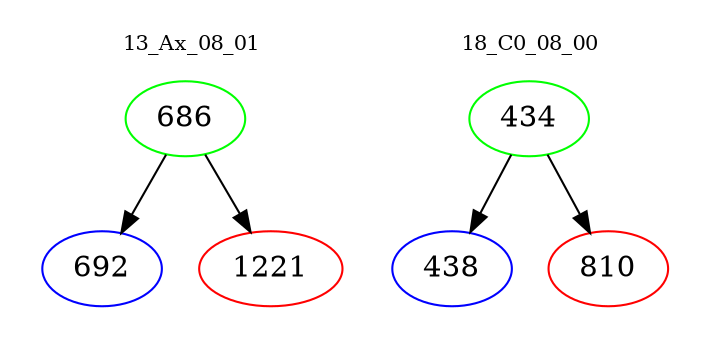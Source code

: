 digraph{
subgraph cluster_0 {
color = white
label = "13_Ax_08_01";
fontsize=10;
T0_686 [label="686", color="green"]
T0_686 -> T0_692 [color="black"]
T0_692 [label="692", color="blue"]
T0_686 -> T0_1221 [color="black"]
T0_1221 [label="1221", color="red"]
}
subgraph cluster_1 {
color = white
label = "18_C0_08_00";
fontsize=10;
T1_434 [label="434", color="green"]
T1_434 -> T1_438 [color="black"]
T1_438 [label="438", color="blue"]
T1_434 -> T1_810 [color="black"]
T1_810 [label="810", color="red"]
}
}
